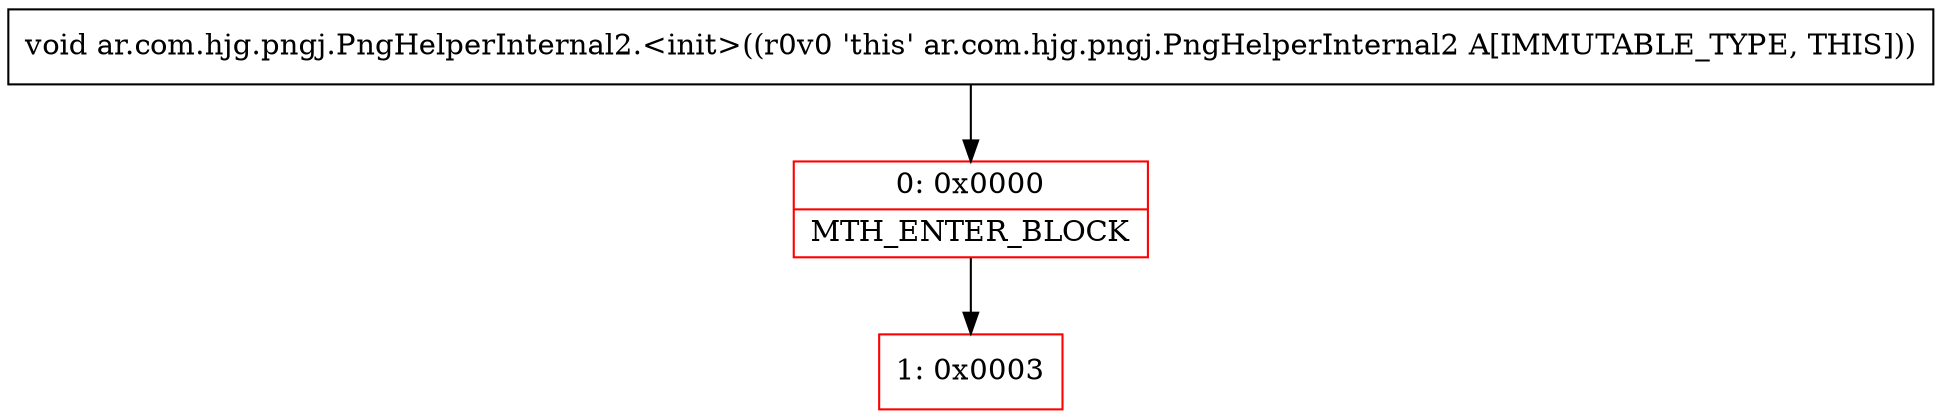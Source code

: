 digraph "CFG forar.com.hjg.pngj.PngHelperInternal2.\<init\>()V" {
subgraph cluster_Region_943957394 {
label = "R(0)";
node [shape=record,color=blue];
}
Node_0 [shape=record,color=red,label="{0\:\ 0x0000|MTH_ENTER_BLOCK\l}"];
Node_1 [shape=record,color=red,label="{1\:\ 0x0003}"];
MethodNode[shape=record,label="{void ar.com.hjg.pngj.PngHelperInternal2.\<init\>((r0v0 'this' ar.com.hjg.pngj.PngHelperInternal2 A[IMMUTABLE_TYPE, THIS])) }"];
MethodNode -> Node_0;
Node_0 -> Node_1;
}

